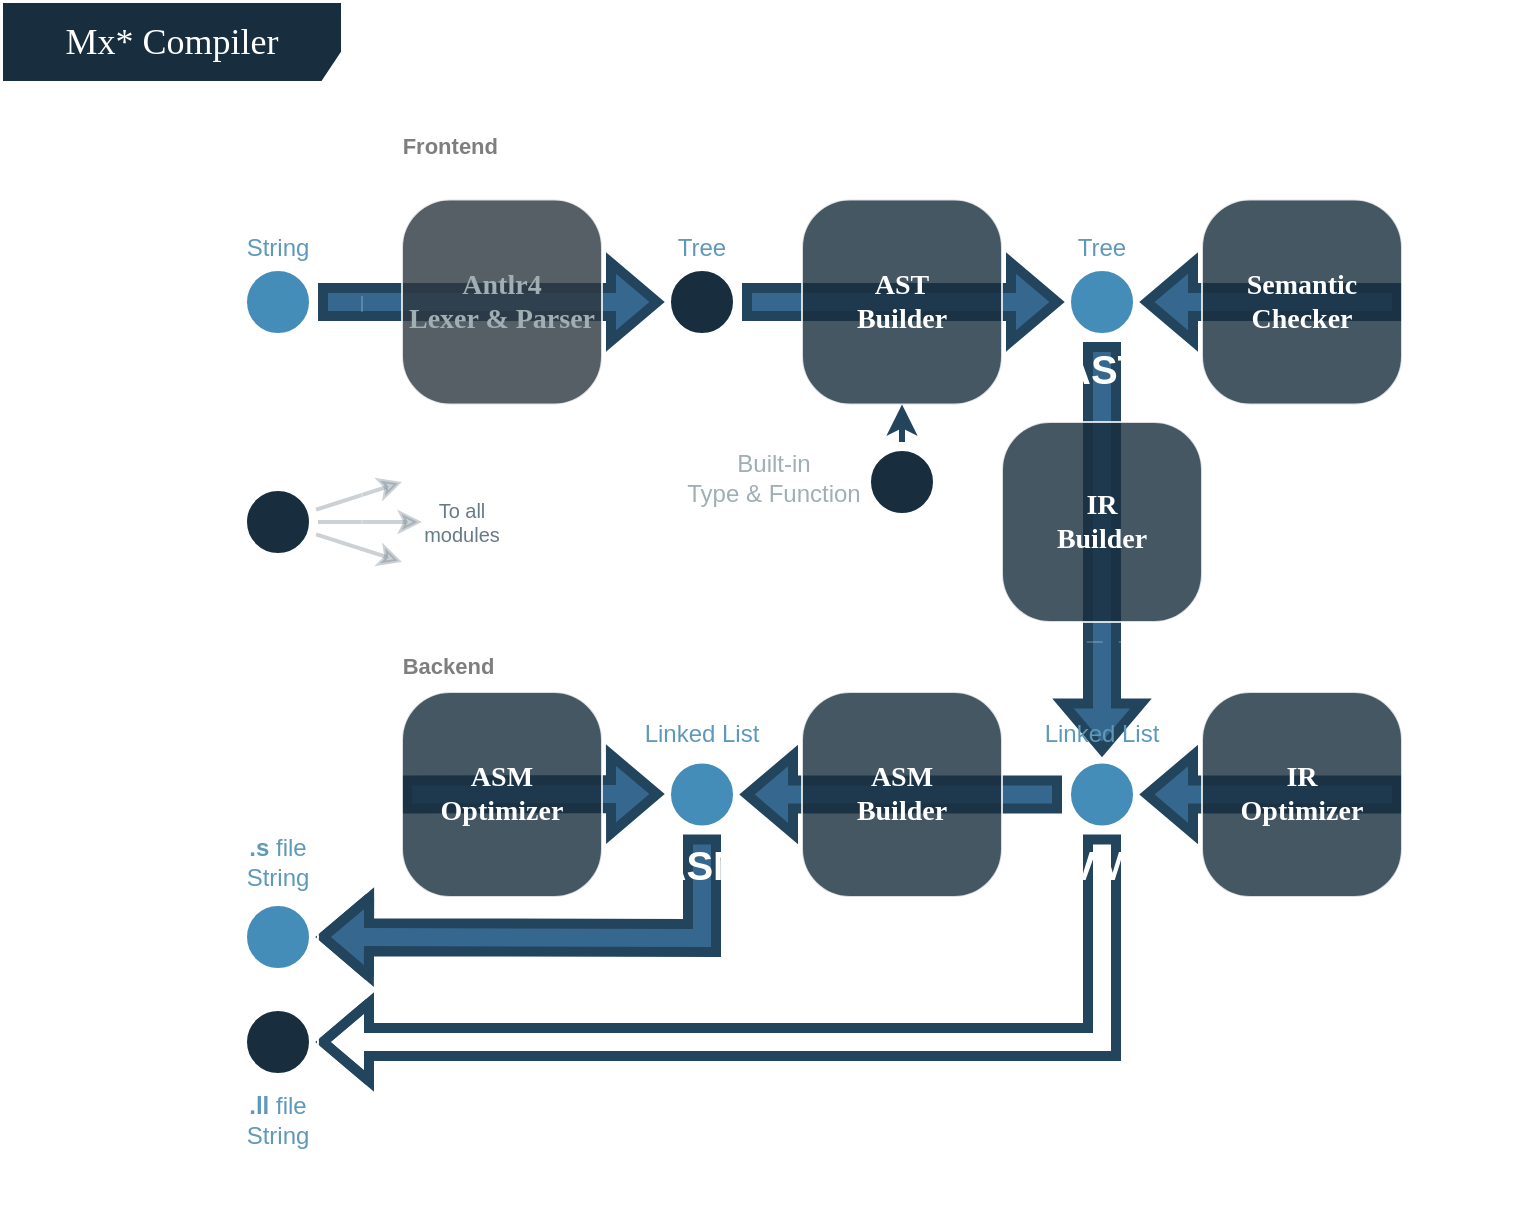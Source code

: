 <mxfile version="22.0.3" type="device">
  <diagram name="Page-1" id="58cdce13-f638-feb5-8d6f-7d28b1aa9fa0">
    <mxGraphModel dx="1029" dy="625" grid="1" gridSize="10" guides="1" tooltips="1" connect="1" arrows="1" fold="1" page="1" pageScale="1" pageWidth="1100" pageHeight="850" background="none" math="0" shadow="0">
      <root>
        <mxCell id="0" />
        <mxCell id="1" parent="0" />
        <mxCell id="2a3bc250acf0617d-8" value="Mx* Compiler" style="shape=umlFrame;whiteSpace=wrap;html=1;rounded=1;shadow=0;comic=0;labelBackgroundColor=none;strokeWidth=1;fontFamily=Verdana;fontSize=18;align=center;fillColor=#182E3E;strokeColor=#FFFFFF;fontColor=#FFFFFF;width=170;height=40;movable=1;resizable=1;rotatable=1;deletable=1;editable=1;locked=0;connectable=1;" parent="1" vertex="1">
          <mxGeometry x="70" y="90" width="760" height="600" as="geometry" />
        </mxCell>
        <mxCell id="RXooIyX6d2-tUcmmeUrm-88" value="&amp;nbsp; &amp;nbsp; &amp;nbsp; Backend" style="swimlane;strokeColor=#FFFFFF;fontFamily=Helvetica;fontSize=11;fontColor=default;fillColor=none;dashed=1;dashPattern=8 8;opacity=20;rounded=1;arcSize=28;swimlaneLine=0;textOpacity=50;container=0;align=left;verticalAlign=middle;html=1;whiteSpace=wrap;movable=1;resizable=1;rotatable=1;deletable=1;editable=1;locked=0;connectable=1;" vertex="1" parent="1">
          <mxGeometry x="250" y="410" width="540" height="220" as="geometry">
            <mxRectangle x="210" y="325" width="90" height="30" as="alternateBounds" />
          </mxGeometry>
        </mxCell>
        <mxCell id="RXooIyX6d2-tUcmmeUrm-104" style="edgeStyle=none;shape=flexArrow;rounded=0;orthogonalLoop=1;jettySize=auto;html=1;labelBackgroundColor=default;strokeColor=#23445D;strokeWidth=5;align=center;verticalAlign=middle;fontFamily=Helvetica;fontSize=11;fontColor=default;endArrow=classic;" edge="1" parent="1" source="RXooIyX6d2-tUcmmeUrm-109">
          <mxGeometry relative="1" as="geometry">
            <mxPoint x="620" y="506.25" as="sourcePoint" />
            <mxPoint x="228" y="610" as="targetPoint" />
            <Array as="points">
              <mxPoint x="620" y="610" />
            </Array>
          </mxGeometry>
        </mxCell>
        <mxCell id="RXooIyX6d2-tUcmmeUrm-93" style="edgeStyle=none;shape=flexArrow;rounded=0;orthogonalLoop=1;jettySize=auto;html=1;labelBackgroundColor=default;strokeColor=#23445D;strokeWidth=5;align=center;verticalAlign=middle;fontFamily=Helvetica;fontSize=11;fontColor=default;endArrow=classic;fillColor=#36688F;fillStyle=auto;gradientColor=none;" edge="1" parent="1" source="RXooIyX6d2-tUcmmeUrm-108">
          <mxGeometry relative="1" as="geometry">
            <mxPoint x="420" y="506.25" as="sourcePoint" />
            <mxPoint x="228" y="557.5" as="targetPoint" />
            <Array as="points">
              <mxPoint x="420" y="558" />
            </Array>
          </mxGeometry>
        </mxCell>
        <mxCell id="RXooIyX6d2-tUcmmeUrm-59" value="" style="shape=flexArrow;endArrow=classic;html=1;rounded=0;labelBackgroundColor=default;strokeColor=#23445D;strokeWidth=5;align=center;verticalAlign=middle;fontFamily=Helvetica;fontSize=11;fontColor=default;fillColor=#36688F;fillStyle=auto;gradientColor=none;" edge="1" parent="1" source="RXooIyX6d2-tUcmmeUrm-52" target="RXooIyX6d2-tUcmmeUrm-109">
          <mxGeometry width="50" height="50" relative="1" as="geometry">
            <mxPoint x="450" y="250" as="sourcePoint" />
            <mxPoint x="620" y="466.25" as="targetPoint" />
          </mxGeometry>
        </mxCell>
        <mxCell id="RXooIyX6d2-tUcmmeUrm-11" value="" style="shape=flexArrow;endArrow=classic;html=1;rounded=0;labelBackgroundColor=default;strokeColor=#23445D;strokeWidth=5;align=center;verticalAlign=middle;fontFamily=Helvetica;fontSize=11;fontColor=default;fillColor=#36688F;fillStyle=auto;gradientColor=none;" edge="1" parent="1" source="382b91b5511bd0f7-1" target="RXooIyX6d2-tUcmmeUrm-28">
          <mxGeometry width="50" height="50" relative="1" as="geometry">
            <mxPoint x="260" y="330" as="sourcePoint" />
            <mxPoint x="390" y="407.5" as="targetPoint" />
          </mxGeometry>
        </mxCell>
        <mxCell id="RXooIyX6d2-tUcmmeUrm-33" value="" style="group" vertex="1" connectable="0" parent="1">
          <mxGeometry x="178" y="197.5" width="60" height="90" as="geometry" />
        </mxCell>
        <mxCell id="382b91b5511bd0f7-1" value="" style="ellipse;html=1;shape=startState;fillColor=#448DB8;strokeColor=#FFFFFF;rounded=1;shadow=0;comic=0;labelBackgroundColor=none;fontFamily=Verdana;fontSize=12;fontColor=#FFFFFF;align=center;direction=south;" parent="RXooIyX6d2-tUcmmeUrm-33" vertex="1">
          <mxGeometry x="10" y="22.5" width="40" height="40" as="geometry" />
        </mxCell>
        <mxCell id="RXooIyX6d2-tUcmmeUrm-30" value="String" style="text;html=1;strokeColor=none;fillColor=none;align=center;verticalAlign=middle;whiteSpace=wrap;rounded=0;fontColor=#5F99BA;" vertex="1" parent="RXooIyX6d2-tUcmmeUrm-33">
          <mxGeometry width="60" height="30" as="geometry" />
        </mxCell>
        <mxCell id="RXooIyX6d2-tUcmmeUrm-79" value="" style="group" vertex="1" connectable="0" parent="1">
          <mxGeometry x="140" y="330" width="180" height="60" as="geometry" />
        </mxCell>
        <mxCell id="RXooIyX6d2-tUcmmeUrm-76" value="To all&lt;br style=&quot;font-size: 10px;&quot;&gt;modules" style="text;html=1;strokeColor=none;fillColor=none;align=center;verticalAlign=middle;whiteSpace=wrap;rounded=1;fontColor=#677B87;opacity=20;fontSize=10;" vertex="1" parent="RXooIyX6d2-tUcmmeUrm-79">
          <mxGeometry x="140" y="5" width="40" height="30" as="geometry" />
        </mxCell>
        <mxCell id="RXooIyX6d2-tUcmmeUrm-21" value="" style="endArrow=classic;html=1;rounded=0;labelBackgroundColor=default;strokeColor=#556873;strokeWidth=2;align=center;verticalAlign=middle;fontFamily=Helvetica;fontSize=11;fontColor=default;opacity=30;" edge="1" parent="RXooIyX6d2-tUcmmeUrm-79" source="RXooIyX6d2-tUcmmeUrm-47">
          <mxGeometry width="50" height="50" relative="1" as="geometry">
            <mxPoint x="-6.808" y="19.94" as="sourcePoint" />
            <mxPoint x="130" as="targetPoint" />
            <Array as="points" />
          </mxGeometry>
        </mxCell>
        <mxCell id="RXooIyX6d2-tUcmmeUrm-47" value="" style="ellipse;html=1;shape=startState;fillColor=#182E3E;strokeColor=#FFFFFF;rounded=1;shadow=0;comic=0;labelBackgroundColor=none;fontFamily=Verdana;fontSize=12;fontColor=#FFFFFF;align=center;direction=south;" vertex="1" parent="RXooIyX6d2-tUcmmeUrm-79">
          <mxGeometry x="48" width="40" height="40" as="geometry" />
        </mxCell>
        <mxCell id="RXooIyX6d2-tUcmmeUrm-57" value="" style="endArrow=classic;html=1;rounded=0;labelBackgroundColor=default;strokeColor=#556873;strokeWidth=2;align=center;verticalAlign=middle;fontFamily=Helvetica;fontSize=11;fontColor=default;opacity=30;entryX=0;entryY=0.5;entryDx=0;entryDy=0;" edge="1" parent="RXooIyX6d2-tUcmmeUrm-79" source="RXooIyX6d2-tUcmmeUrm-47" target="RXooIyX6d2-tUcmmeUrm-76">
          <mxGeometry width="50" height="50" relative="1" as="geometry">
            <mxPoint x="107" y="40" as="sourcePoint" />
            <mxPoint x="110" y="30" as="targetPoint" />
            <Array as="points" />
          </mxGeometry>
        </mxCell>
        <mxCell id="RXooIyX6d2-tUcmmeUrm-72" value="" style="endArrow=classic;html=1;rounded=0;labelBackgroundColor=default;strokeColor=#556873;strokeWidth=2;align=center;verticalAlign=middle;fontFamily=Helvetica;fontSize=11;fontColor=default;opacity=30;" edge="1" parent="RXooIyX6d2-tUcmmeUrm-79" source="RXooIyX6d2-tUcmmeUrm-47">
          <mxGeometry width="50" height="50" relative="1" as="geometry">
            <mxPoint x="90" y="50" as="sourcePoint" />
            <mxPoint x="130" y="40" as="targetPoint" />
            <Array as="points" />
          </mxGeometry>
        </mxCell>
        <mxCell id="RXooIyX6d2-tUcmmeUrm-2" value="Compile&lt;br&gt;Arguments" style="text;html=1;strokeColor=none;fillColor=none;align=center;verticalAlign=middle;whiteSpace=wrap;rounded=0;fontColor=#FFFFFF;" vertex="1" parent="RXooIyX6d2-tUcmmeUrm-79">
          <mxGeometry x="-20" y="5" width="60" height="30" as="geometry" />
        </mxCell>
        <mxCell id="RXooIyX6d2-tUcmmeUrm-80" value="&amp;nbsp; &amp;nbsp; &amp;nbsp; Frontend" style="swimlane;strokeColor=#FFFFFF;fontFamily=Helvetica;fontSize=11;fontColor=default;fillColor=none;dashed=1;dashPattern=8 8;opacity=20;rounded=1;arcSize=28;swimlaneLine=0;textOpacity=50;container=0;align=left;verticalAlign=middle;html=1;whiteSpace=wrap;movable=1;resizable=1;rotatable=1;deletable=1;editable=1;locked=0;connectable=1;" vertex="1" parent="1">
          <mxGeometry x="250" y="150" width="540" height="260" as="geometry">
            <mxRectangle x="210" y="325" width="90" height="30" as="alternateBounds" />
          </mxGeometry>
        </mxCell>
        <mxCell id="RXooIyX6d2-tUcmmeUrm-70" value="" style="shape=flexArrow;endArrow=classic;html=1;rounded=0;labelBackgroundColor=default;strokeColor=#23445D;strokeWidth=5;align=center;verticalAlign=middle;fontFamily=Helvetica;fontSize=11;fontColor=default;exitX=1;exitY=0.5;exitDx=0;exitDy=0;fillColor=#36688F;fillStyle=auto;gradientColor=none;" edge="1" parent="1" source="RXooIyX6d2-tUcmmeUrm-69" target="RXooIyX6d2-tUcmmeUrm-109">
          <mxGeometry width="50" height="50" relative="1" as="geometry">
            <mxPoint x="780" y="276.25" as="sourcePoint" />
            <mxPoint x="640" y="486.25" as="targetPoint" />
          </mxGeometry>
        </mxCell>
        <mxCell id="RXooIyX6d2-tUcmmeUrm-87" value="" style="shape=flexArrow;endArrow=classic;html=1;rounded=0;labelBackgroundColor=default;strokeColor=#23445D;strokeWidth=5;align=center;verticalAlign=middle;fontFamily=Helvetica;fontSize=11;fontColor=default;fillColor=#36688F;fillStyle=auto;gradientColor=none;" edge="1" parent="1" source="RXooIyX6d2-tUcmmeUrm-109" target="RXooIyX6d2-tUcmmeUrm-108">
          <mxGeometry width="50" height="50" relative="1" as="geometry">
            <mxPoint x="600" y="486.25" as="sourcePoint" />
            <mxPoint x="440" y="486.25" as="targetPoint" />
          </mxGeometry>
        </mxCell>
        <mxCell id="RXooIyX6d2-tUcmmeUrm-71" value="ASM&lt;br style=&quot;font-size: 14px;&quot;&gt;Builder" style="rounded=1;whiteSpace=wrap;html=1;arcSize=24;fillColor=#182E3E;strokeColor=#FFFFFF;shadow=0;comic=0;labelBackgroundColor=none;fontFamily=Verdana;fontSize=14;fontColor=#FFFFFF;align=center;fontStyle=1;opacity=80;" vertex="1" parent="1">
          <mxGeometry x="470" y="435" width="100" height="102.5" as="geometry" />
        </mxCell>
        <mxCell id="RXooIyX6d2-tUcmmeUrm-69" value="IR&lt;br style=&quot;font-size: 14px;&quot;&gt;Optimizer" style="rounded=1;whiteSpace=wrap;html=1;arcSize=24;fillColor=#182E3E;strokeColor=#FFFFFF;shadow=0;comic=0;labelBackgroundColor=none;fontFamily=Verdana;fontSize=14;fontColor=#FFFFFF;align=center;fontStyle=1;opacity=80;" vertex="1" parent="1">
          <mxGeometry x="670" y="435" width="100" height="102.5" as="geometry" />
        </mxCell>
        <mxCell id="RXooIyX6d2-tUcmmeUrm-90" value="" style="shape=flexArrow;endArrow=classic;html=1;rounded=0;labelBackgroundColor=default;strokeColor=#23445D;strokeWidth=5;align=center;verticalAlign=middle;fontFamily=Helvetica;fontSize=11;fontColor=default;exitX=0;exitY=0.5;exitDx=0;exitDy=0;fillColor=#36688F;fillStyle=auto;gradientColor=none;" edge="1" parent="1" source="RXooIyX6d2-tUcmmeUrm-89">
          <mxGeometry width="50" height="50" relative="1" as="geometry">
            <mxPoint x="780" y="496" as="sourcePoint" />
            <mxPoint x="400" y="486" as="targetPoint" />
          </mxGeometry>
        </mxCell>
        <mxCell id="RXooIyX6d2-tUcmmeUrm-89" value="ASM&lt;br style=&quot;font-size: 14px;&quot;&gt;Optimizer" style="rounded=1;whiteSpace=wrap;html=1;arcSize=24;fillColor=#182E3E;strokeColor=#FFFFFF;shadow=0;comic=0;labelBackgroundColor=none;fontFamily=Verdana;fontSize=14;fontColor=#FFFFFF;align=center;fontStyle=1;opacity=80;" vertex="1" parent="1">
          <mxGeometry x="270" y="435" width="100" height="102.5" as="geometry" />
        </mxCell>
        <mxCell id="382b91b5511bd0f7-6" value="Antlr4&lt;br style=&quot;font-size: 14px;&quot;&gt;Lexer &amp;amp; Parser" style="rounded=1;whiteSpace=wrap;html=1;arcSize=24;fillColor=#2D3840;strokeColor=#FFFFFF;shadow=0;comic=0;labelBackgroundColor=none;fontFamily=Verdana;fontSize=14;fontColor=#9FAFB3;align=center;opacity=80;fontStyle=1" parent="1" vertex="1">
          <mxGeometry x="270" y="188.75" width="100" height="102.5" as="geometry" />
        </mxCell>
        <mxCell id="RXooIyX6d2-tUcmmeUrm-32" value="" style="group" vertex="1" connectable="0" parent="1">
          <mxGeometry x="390" y="197.5" width="60" height="90" as="geometry" />
        </mxCell>
        <mxCell id="RXooIyX6d2-tUcmmeUrm-28" value="" style="ellipse;html=1;shape=startState;fillColor=#182E3E;strokeColor=#FFFFFF;rounded=1;shadow=0;comic=0;labelBackgroundColor=none;fontFamily=Verdana;fontSize=12;fontColor=#FFFFFF;align=center;direction=south;" vertex="1" parent="RXooIyX6d2-tUcmmeUrm-32">
          <mxGeometry x="10" y="22.5" width="40" height="40" as="geometry" />
        </mxCell>
        <mxCell id="RXooIyX6d2-tUcmmeUrm-31" value="Tree" style="text;html=1;strokeColor=none;fillColor=none;align=center;verticalAlign=middle;whiteSpace=wrap;rounded=0;fontColor=#5F99BA;" vertex="1" parent="RXooIyX6d2-tUcmmeUrm-32">
          <mxGeometry width="60" height="30" as="geometry" />
        </mxCell>
        <mxCell id="RXooIyX6d2-tUcmmeUrm-50" value="" style="group" vertex="1" connectable="0" parent="1">
          <mxGeometry x="590" y="197.5" width="60" height="90" as="geometry" />
        </mxCell>
        <mxCell id="RXooIyX6d2-tUcmmeUrm-51" value="AST" style="text;html=1;strokeColor=none;fillColor=none;align=center;verticalAlign=middle;whiteSpace=wrap;rounded=0;fontColor=#FFFFFF;fontStyle=1;fontSize=20;shadow=1;" vertex="1" parent="RXooIyX6d2-tUcmmeUrm-50">
          <mxGeometry y="60" width="60" height="30" as="geometry" />
        </mxCell>
        <mxCell id="RXooIyX6d2-tUcmmeUrm-52" value="" style="ellipse;html=1;shape=startState;fillColor=#448DB8;strokeColor=#FFFFFF;rounded=1;shadow=0;comic=0;labelBackgroundColor=none;fontFamily=Verdana;fontSize=12;fontColor=#FFFFFF;align=center;direction=south;" vertex="1" parent="RXooIyX6d2-tUcmmeUrm-50">
          <mxGeometry x="10" y="22.5" width="40" height="40" as="geometry" />
        </mxCell>
        <mxCell id="RXooIyX6d2-tUcmmeUrm-53" value="Tree" style="text;html=1;strokeColor=none;fillColor=none;align=center;verticalAlign=middle;whiteSpace=wrap;rounded=0;fontColor=#5F99BA;" vertex="1" parent="RXooIyX6d2-tUcmmeUrm-50">
          <mxGeometry width="60" height="30" as="geometry" />
        </mxCell>
        <mxCell id="RXooIyX6d2-tUcmmeUrm-54" value="" style="shape=flexArrow;endArrow=classic;html=1;rounded=0;labelBackgroundColor=default;strokeColor=#23445D;strokeWidth=5;align=center;verticalAlign=middle;fontFamily=Helvetica;fontSize=11;fontColor=default;fillColor=#36688F;fillStyle=auto;gradientColor=none;" edge="1" parent="1" source="RXooIyX6d2-tUcmmeUrm-28" target="RXooIyX6d2-tUcmmeUrm-52">
          <mxGeometry width="50" height="50" relative="1" as="geometry">
            <mxPoint x="440" y="240" as="sourcePoint" />
            <mxPoint x="410" y="250" as="targetPoint" />
          </mxGeometry>
        </mxCell>
        <mxCell id="RXooIyX6d2-tUcmmeUrm-10" value="AST&lt;br style=&quot;font-size: 14px;&quot;&gt;Builder" style="rounded=1;whiteSpace=wrap;html=1;arcSize=24;fillColor=#182E3E;strokeColor=#FFFFFF;shadow=0;comic=0;labelBackgroundColor=none;fontFamily=Verdana;fontSize=14;fontColor=#FFFFFF;align=center;fontStyle=1;opacity=80;" vertex="1" parent="1">
          <mxGeometry x="470" y="188.75" width="100" height="102.5" as="geometry" />
        </mxCell>
        <mxCell id="RXooIyX6d2-tUcmmeUrm-56" value="" style="shape=flexArrow;endArrow=classic;html=1;rounded=0;labelBackgroundColor=default;strokeColor=#23445D;strokeWidth=5;align=center;verticalAlign=middle;fontFamily=Helvetica;fontSize=11;fontColor=default;exitX=1;exitY=0.5;exitDx=0;exitDy=0;fillColor=#36688F;fillStyle=auto;gradientColor=none;" edge="1" parent="1" source="RXooIyX6d2-tUcmmeUrm-55" target="RXooIyX6d2-tUcmmeUrm-52">
          <mxGeometry width="50" height="50" relative="1" as="geometry">
            <mxPoint x="450" y="250" as="sourcePoint" />
            <mxPoint x="650" y="320" as="targetPoint" />
          </mxGeometry>
        </mxCell>
        <mxCell id="RXooIyX6d2-tUcmmeUrm-55" value="Semantic&lt;br style=&quot;font-size: 14px;&quot;&gt;Checker" style="rounded=1;whiteSpace=wrap;html=1;arcSize=24;fillColor=#182E3E;strokeColor=#FFFFFF;shadow=0;comic=0;labelBackgroundColor=none;fontFamily=Verdana;fontSize=14;fontColor=#FFFFFF;align=center;fontStyle=1;opacity=80;" vertex="1" parent="1">
          <mxGeometry x="670" y="188.75" width="100" height="102.5" as="geometry" />
        </mxCell>
        <mxCell id="RXooIyX6d2-tUcmmeUrm-49" value="" style="endArrow=classic;html=1;rounded=0;labelBackgroundColor=default;strokeColor=#23445D;strokeWidth=3;align=center;verticalAlign=middle;fontFamily=Helvetica;fontSize=11;fontColor=default;" edge="1" parent="1" source="RXooIyX6d2-tUcmmeUrm-44" target="RXooIyX6d2-tUcmmeUrm-10">
          <mxGeometry width="50" height="50" relative="1" as="geometry">
            <mxPoint x="520" y="310" as="sourcePoint" />
            <mxPoint x="480" y="291.25" as="targetPoint" />
            <Array as="points" />
          </mxGeometry>
        </mxCell>
        <mxCell id="RXooIyX6d2-tUcmmeUrm-58" value="IR&lt;br style=&quot;font-size: 14px;&quot;&gt;Builder" style="rounded=1;whiteSpace=wrap;html=1;arcSize=24;fillColor=#182E3E;strokeColor=#FFFFFF;shadow=0;comic=0;labelBackgroundColor=none;fontFamily=Verdana;fontSize=14;fontColor=#FFFFFF;align=center;fontStyle=1;opacity=80;" vertex="1" parent="1">
          <mxGeometry x="570" y="300" width="100" height="100" as="geometry" />
        </mxCell>
        <mxCell id="RXooIyX6d2-tUcmmeUrm-43" value="Built-in&lt;br&gt;Type &amp;amp; Function" style="text;html=1;strokeColor=none;fillColor=none;align=center;verticalAlign=middle;whiteSpace=wrap;rounded=0;fontColor=#9FAFB3;" vertex="1" parent="1">
          <mxGeometry x="406" y="313" width="100" height="30" as="geometry" />
        </mxCell>
        <mxCell id="RXooIyX6d2-tUcmmeUrm-29" value="Souce&lt;br style=&quot;font-size: 18px;&quot;&gt;Code" style="text;html=1;strokeColor=none;fillColor=none;align=center;verticalAlign=middle;whiteSpace=wrap;rounded=0;fontColor=#FFFFFF;fontStyle=1;fontSize=18;" vertex="1" parent="1">
          <mxGeometry x="118" y="225" width="60" height="30" as="geometry" />
        </mxCell>
        <mxCell id="RXooIyX6d2-tUcmmeUrm-20" value="Parse&lt;br&gt;Tree" style="text;html=1;strokeColor=none;fillColor=none;align=center;verticalAlign=middle;whiteSpace=wrap;rounded=0;fontColor=#FFFFFF;fontStyle=1" vertex="1" parent="1">
          <mxGeometry x="390" y="262.5" width="60" height="30" as="geometry" />
        </mxCell>
        <mxCell id="RXooIyX6d2-tUcmmeUrm-44" value="" style="ellipse;html=1;shape=startState;fillColor=#182E3E;strokeColor=#FFFFFF;rounded=1;shadow=0;comic=0;labelBackgroundColor=none;fontFamily=Verdana;fontSize=12;fontColor=#FFFFFF;align=center;direction=south;" vertex="1" parent="1">
          <mxGeometry x="500" y="310" width="40" height="40" as="geometry" />
        </mxCell>
        <mxCell id="RXooIyX6d2-tUcmmeUrm-95" value="Assembly&lt;br&gt;Source Code&lt;br&gt;File" style="text;html=1;strokeColor=none;fillColor=none;align=center;verticalAlign=middle;whiteSpace=wrap;rounded=0;fontColor=#FFFFFF;" vertex="1" parent="1">
          <mxGeometry x="97" y="542.5" width="100" height="30" as="geometry" />
        </mxCell>
        <mxCell id="RXooIyX6d2-tUcmmeUrm-102" value="&lt;b&gt;.ll&lt;/b&gt;&amp;nbsp;file&lt;br&gt;String" style="text;html=1;strokeColor=none;fillColor=none;align=center;verticalAlign=middle;whiteSpace=wrap;rounded=0;fontColor=#5F99BA;" vertex="1" parent="1">
          <mxGeometry x="178" y="634" width="60" height="30" as="geometry" />
        </mxCell>
        <mxCell id="RXooIyX6d2-tUcmmeUrm-103" value="LLVM IR&lt;br&gt;Output&amp;nbsp;File" style="text;html=1;strokeColor=none;fillColor=none;align=center;verticalAlign=middle;whiteSpace=wrap;rounded=0;fontColor=#FFFFFF;" vertex="1" parent="1">
          <mxGeometry x="99" y="595" width="100" height="30" as="geometry" />
        </mxCell>
        <mxCell id="RXooIyX6d2-tUcmmeUrm-106" value="" style="ellipse;html=1;shape=endState;fillColor=#182E3E;strokeColor=#FFFFFF;rounded=1;shadow=0;comic=0;labelBackgroundColor=none;fontFamily=Verdana;fontSize=12;fontColor=#FFFFFF;align=center;" vertex="1" parent="1">
          <mxGeometry x="188" y="590" width="40" height="40" as="geometry" />
        </mxCell>
        <mxCell id="RXooIyX6d2-tUcmmeUrm-98" value="&lt;b&gt;.s&lt;/b&gt; file&lt;br&gt;String" style="text;html=1;strokeColor=none;fillColor=none;align=center;verticalAlign=middle;whiteSpace=wrap;rounded=0;fontColor=#5F99BA;" vertex="1" parent="1">
          <mxGeometry x="178" y="504.5" width="60" height="30" as="geometry" />
        </mxCell>
        <mxCell id="RXooIyX6d2-tUcmmeUrm-105" value="" style="ellipse;html=1;shape=endState;fillColor=#448DB8;strokeColor=#FFFFFF;rounded=1;shadow=0;comic=0;labelBackgroundColor=none;fontFamily=Verdana;fontSize=12;fontColor=#FFFFFF;align=center;" vertex="1" parent="1">
          <mxGeometry x="188" y="537.5" width="40" height="40" as="geometry" />
        </mxCell>
        <mxCell id="RXooIyX6d2-tUcmmeUrm-85" value="ASM" style="text;html=1;strokeColor=none;fillColor=none;align=center;verticalAlign=middle;whiteSpace=wrap;rounded=0;fontColor=#FFFFFF;fontStyle=1;fontSize=20;shadow=1;" vertex="1" parent="1">
          <mxGeometry x="380" y="506.25" width="80" height="30" as="geometry" />
        </mxCell>
        <mxCell id="RXooIyX6d2-tUcmmeUrm-86" value="Linked List" style="text;html=1;strokeColor=none;fillColor=none;align=center;verticalAlign=middle;whiteSpace=wrap;rounded=0;fontColor=#5F99BA;" vertex="1" parent="1">
          <mxGeometry x="380" y="441.25" width="80" height="30" as="geometry" />
        </mxCell>
        <mxCell id="RXooIyX6d2-tUcmmeUrm-61" value="LLVM IR" style="text;html=1;strokeColor=none;fillColor=none;align=center;verticalAlign=middle;whiteSpace=wrap;rounded=0;fontColor=#FFFFFF;fontStyle=1;fontSize=20;shadow=1;" vertex="1" parent="1">
          <mxGeometry x="570" y="506.25" width="100" height="30" as="geometry" />
        </mxCell>
        <mxCell id="RXooIyX6d2-tUcmmeUrm-63" value="Linked List" style="text;html=1;strokeColor=none;fillColor=none;align=center;verticalAlign=middle;whiteSpace=wrap;rounded=0;fontColor=#5F99BA;" vertex="1" parent="1">
          <mxGeometry x="580" y="441.25" width="80" height="28.75" as="geometry" />
        </mxCell>
        <mxCell id="RXooIyX6d2-tUcmmeUrm-108" value="" style="ellipse;html=1;shape=startState;fillColor=#448DB8;strokeColor=#FFFFFF;rounded=1;shadow=0;comic=0;labelBackgroundColor=none;fontFamily=Verdana;fontSize=12;fontColor=#FFFFFF;align=center;direction=south;" vertex="1" parent="1">
          <mxGeometry x="400" y="466.25" width="40" height="40" as="geometry" />
        </mxCell>
        <mxCell id="RXooIyX6d2-tUcmmeUrm-109" value="" style="ellipse;html=1;shape=startState;fillColor=#448DB8;strokeColor=#FFFFFF;rounded=1;shadow=0;comic=0;labelBackgroundColor=none;fontFamily=Verdana;fontSize=12;fontColor=#FFFFFF;align=center;direction=south;" vertex="1" parent="1">
          <mxGeometry x="600" y="466.25" width="40" height="40" as="geometry" />
        </mxCell>
      </root>
    </mxGraphModel>
  </diagram>
</mxfile>
